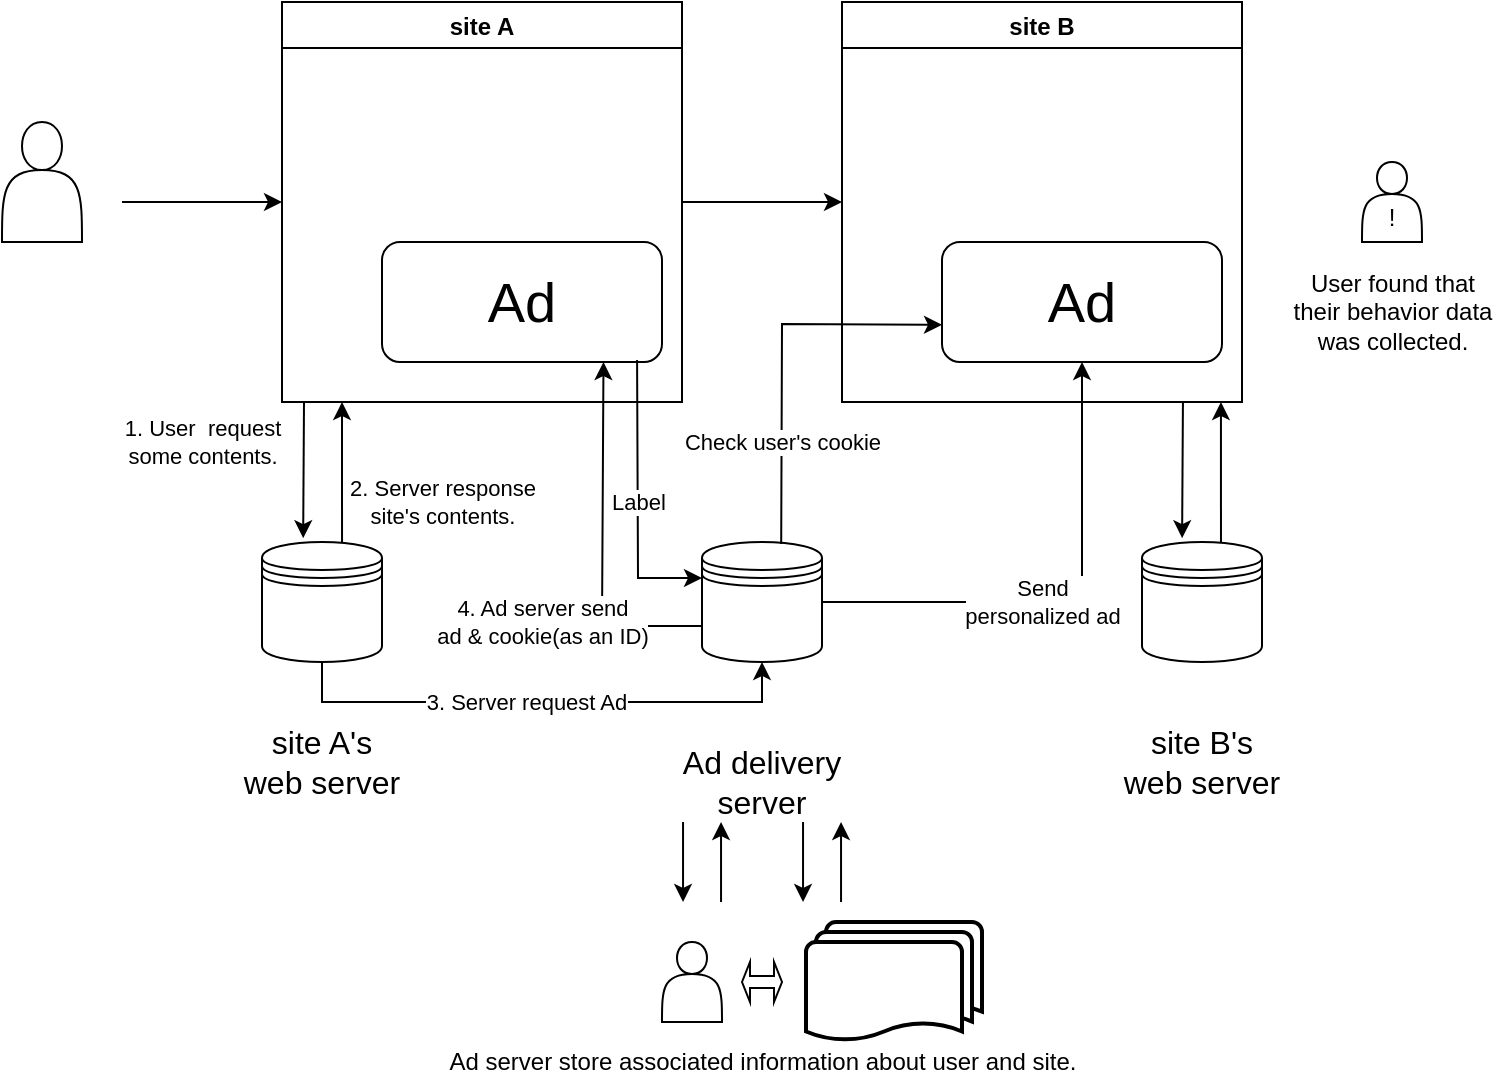 <mxfile version="13.8.3" type="github"><diagram id="hCRs_Kuwa3LnUIF8PwIR" name="Page-1"><mxGraphModel dx="710" dy="649" grid="1" gridSize="10" guides="1" tooltips="1" connect="1" arrows="1" fold="1" page="1" pageScale="1" pageWidth="850" pageHeight="1100" math="0" shadow="0"><root><mxCell id="0"/><mxCell id="1" parent="0"/><mxCell id="C_knvKXF_vSi7p0qXvIm-1" value="" style="shape=actor;whiteSpace=wrap;html=1;" vertex="1" parent="1"><mxGeometry x="20" y="120" width="40" height="60" as="geometry"/></mxCell><mxCell id="C_knvKXF_vSi7p0qXvIm-4" value="site A" style="swimlane;" vertex="1" parent="1"><mxGeometry x="160" y="60" width="200" height="200" as="geometry"/></mxCell><mxCell id="C_knvKXF_vSi7p0qXvIm-6" value="&lt;font style=&quot;font-size: 28px&quot;&gt;Ad&lt;/font&gt;" style="rounded=1;whiteSpace=wrap;html=1;" vertex="1" parent="C_knvKXF_vSi7p0qXvIm-4"><mxGeometry x="50" y="120" width="140" height="60" as="geometry"/></mxCell><mxCell id="C_knvKXF_vSi7p0qXvIm-5" value="site B" style="swimlane;" vertex="1" parent="1"><mxGeometry x="440" y="60" width="200" height="200" as="geometry"><mxRectangle x="440" y="60" width="70" height="23" as="alternateBounds"/></mxGeometry></mxCell><mxCell id="C_knvKXF_vSi7p0qXvIm-7" value="&lt;font style=&quot;font-size: 28px&quot;&gt;Ad&lt;/font&gt;" style="rounded=1;whiteSpace=wrap;html=1;" vertex="1" parent="C_knvKXF_vSi7p0qXvIm-5"><mxGeometry x="50" y="120" width="140" height="60" as="geometry"/></mxCell><mxCell id="C_knvKXF_vSi7p0qXvIm-32" value="" style="endArrow=classic;html=1;exitX=0.667;exitY=0;exitDx=0;exitDy=0;exitPerimeter=0;" edge="1" parent="C_knvKXF_vSi7p0qXvIm-5"><mxGeometry x="-0.429" y="-50" width="50" height="50" relative="1" as="geometry"><mxPoint x="189.49" y="270" as="sourcePoint"/><mxPoint x="189.47" y="200" as="targetPoint"/><Array as="points"/><mxPoint as="offset"/></mxGeometry></mxCell><mxCell id="C_knvKXF_vSi7p0qXvIm-33" value="" style="endArrow=classic;html=1;entryX=0.343;entryY=-0.032;entryDx=0;entryDy=0;entryPerimeter=0;" edge="1" parent="C_knvKXF_vSi7p0qXvIm-5"><mxGeometry width="50" height="50" relative="1" as="geometry"><mxPoint x="170.47" y="200" as="sourcePoint"/><mxPoint x="170.05" y="268.08" as="targetPoint"/></mxGeometry></mxCell><mxCell id="C_knvKXF_vSi7p0qXvIm-8" value="" style="strokeWidth=2;html=1;shape=mxgraph.flowchart.multi-document;whiteSpace=wrap;" vertex="1" parent="1"><mxGeometry x="422" y="520" width="88" height="60" as="geometry"/></mxCell><mxCell id="C_knvKXF_vSi7p0qXvIm-27" style="edgeStyle=orthogonalEdgeStyle;rounded=0;orthogonalLoop=1;jettySize=auto;html=1;entryX=0.5;entryY=1;entryDx=0;entryDy=0;" edge="1" parent="1" source="C_knvKXF_vSi7p0qXvIm-9" target="C_knvKXF_vSi7p0qXvIm-10"><mxGeometry relative="1" as="geometry"><Array as="points"><mxPoint x="180" y="410"/><mxPoint x="400" y="410"/></Array></mxGeometry></mxCell><mxCell id="C_knvKXF_vSi7p0qXvIm-28" value="3. Server request Ad" style="edgeLabel;html=1;align=center;verticalAlign=middle;resizable=0;points=[];" vertex="1" connectable="0" parent="C_knvKXF_vSi7p0qXvIm-27"><mxGeometry x="-0.063" relative="1" as="geometry"><mxPoint as="offset"/></mxGeometry></mxCell><mxCell id="C_knvKXF_vSi7p0qXvIm-9" value="" style="shape=datastore;whiteSpace=wrap;html=1;" vertex="1" parent="1"><mxGeometry x="150" y="330" width="60" height="60" as="geometry"/></mxCell><mxCell id="C_knvKXF_vSi7p0qXvIm-44" value="" style="edgeStyle=orthogonalEdgeStyle;rounded=0;orthogonalLoop=1;jettySize=auto;html=1;entryX=0.5;entryY=1;entryDx=0;entryDy=0;" edge="1" parent="1" source="C_knvKXF_vSi7p0qXvIm-10" target="C_knvKXF_vSi7p0qXvIm-7"><mxGeometry relative="1" as="geometry"><mxPoint x="500" y="242" as="targetPoint"/><Array as="points"><mxPoint x="560" y="360"/></Array></mxGeometry></mxCell><mxCell id="C_knvKXF_vSi7p0qXvIm-45" value="Send&lt;br&gt;personalized ad" style="edgeLabel;html=1;align=center;verticalAlign=middle;resizable=0;points=[];" vertex="1" connectable="0" parent="C_knvKXF_vSi7p0qXvIm-44"><mxGeometry x="-0.655" y="1" relative="1" as="geometry"><mxPoint x="67.14" y="0.97" as="offset"/></mxGeometry></mxCell><mxCell id="C_knvKXF_vSi7p0qXvIm-10" value="" style="shape=datastore;whiteSpace=wrap;html=1;" vertex="1" parent="1"><mxGeometry x="370" y="330" width="60" height="60" as="geometry"/></mxCell><mxCell id="C_knvKXF_vSi7p0qXvIm-11" value="" style="shape=datastore;whiteSpace=wrap;html=1;" vertex="1" parent="1"><mxGeometry x="590" y="330" width="60" height="60" as="geometry"/></mxCell><mxCell id="C_knvKXF_vSi7p0qXvIm-12" value="&lt;font style=&quot;font-size: 16px&quot;&gt;site A's&lt;br&gt;web server&lt;/font&gt;" style="text;html=1;strokeColor=none;fillColor=none;align=center;verticalAlign=middle;whiteSpace=wrap;rounded=0;" vertex="1" parent="1"><mxGeometry x="120" y="420" width="120" height="40" as="geometry"/></mxCell><mxCell id="C_knvKXF_vSi7p0qXvIm-13" value="&lt;span style=&quot;font-size: 16px&quot;&gt;Ad delivery server&lt;/span&gt;" style="text;html=1;strokeColor=none;fillColor=none;align=center;verticalAlign=middle;whiteSpace=wrap;rounded=0;" vertex="1" parent="1"><mxGeometry x="340" y="430" width="120" height="40" as="geometry"/></mxCell><mxCell id="C_knvKXF_vSi7p0qXvIm-14" value="&lt;font style=&quot;font-size: 16px&quot;&gt;site B's&lt;br&gt;web server&lt;/font&gt;" style="text;html=1;strokeColor=none;fillColor=none;align=center;verticalAlign=middle;whiteSpace=wrap;rounded=0;" vertex="1" parent="1"><mxGeometry x="560" y="420" width="120" height="40" as="geometry"/></mxCell><mxCell id="C_knvKXF_vSi7p0qXvIm-16" value="2. Server response&lt;br&gt;site's contents." style="endArrow=classic;html=1;exitX=0.667;exitY=0;exitDx=0;exitDy=0;exitPerimeter=0;" edge="1" parent="1" source="C_knvKXF_vSi7p0qXvIm-9"><mxGeometry x="-0.429" y="-50" width="50" height="50" relative="1" as="geometry"><mxPoint x="260" y="270" as="sourcePoint"/><mxPoint x="190" y="260" as="targetPoint"/><Array as="points"/><mxPoint as="offset"/></mxGeometry></mxCell><mxCell id="C_knvKXF_vSi7p0qXvIm-17" value="" style="endArrow=classic;html=1;entryX=0.343;entryY=-0.032;entryDx=0;entryDy=0;entryPerimeter=0;" edge="1" parent="1" target="C_knvKXF_vSi7p0qXvIm-9"><mxGeometry width="50" height="50" relative="1" as="geometry"><mxPoint x="171" y="260" as="sourcePoint"/><mxPoint x="320" y="340" as="targetPoint"/></mxGeometry></mxCell><mxCell id="C_knvKXF_vSi7p0qXvIm-24" value="1. User&amp;nbsp; request&lt;br&gt;some contents." style="edgeLabel;html=1;align=center;verticalAlign=middle;resizable=0;points=[];" vertex="1" connectable="0" parent="C_knvKXF_vSi7p0qXvIm-17"><mxGeometry x="-0.035" relative="1" as="geometry"><mxPoint x="-50.8" y="-12.86" as="offset"/></mxGeometry></mxCell><mxCell id="C_knvKXF_vSi7p0qXvIm-18" value="" style="endArrow=classic;html=1;exitX=0;exitY=0.7;exitDx=0;exitDy=0;entryX=0.791;entryY=1;entryDx=0;entryDy=0;entryPerimeter=0;rounded=0;" edge="1" parent="1" source="C_knvKXF_vSi7p0qXvIm-10" target="C_knvKXF_vSi7p0qXvIm-6"><mxGeometry relative="1" as="geometry"><mxPoint x="360" y="390" as="sourcePoint"/><mxPoint x="460" y="390" as="targetPoint"/><Array as="points"><mxPoint x="320" y="372"/></Array></mxGeometry></mxCell><mxCell id="C_knvKXF_vSi7p0qXvIm-19" value="4. Ad server send&lt;br&gt;ad &amp;amp; cookie(as an ID)" style="edgeLabel;resizable=0;html=1;align=center;verticalAlign=middle;" connectable="0" vertex="1" parent="C_knvKXF_vSi7p0qXvIm-18"><mxGeometry relative="1" as="geometry"><mxPoint x="-30.23" y="38.95" as="offset"/></mxGeometry></mxCell><mxCell id="C_knvKXF_vSi7p0qXvIm-20" value="" style="endArrow=classic;html=1;exitX=0.911;exitY=0.984;exitDx=0;exitDy=0;exitPerimeter=0;entryX=0;entryY=0.3;entryDx=0;entryDy=0;jumpSize=0;rounded=0;" edge="1" parent="1" source="C_knvKXF_vSi7p0qXvIm-6" target="C_knvKXF_vSi7p0qXvIm-10"><mxGeometry relative="1" as="geometry"><mxPoint x="360" y="390" as="sourcePoint"/><mxPoint x="460" y="390" as="targetPoint"/><Array as="points"><mxPoint x="338" y="348"/></Array></mxGeometry></mxCell><mxCell id="C_knvKXF_vSi7p0qXvIm-21" value="Label" style="edgeLabel;resizable=0;html=1;align=center;verticalAlign=middle;" connectable="0" vertex="1" parent="C_knvKXF_vSi7p0qXvIm-20"><mxGeometry relative="1" as="geometry"/></mxCell><mxCell id="C_knvKXF_vSi7p0qXvIm-22" value="" style="endArrow=classic;html=1;entryX=0;entryY=0.69;entryDx=0;entryDy=0;exitX=0.66;exitY=0.016;exitDx=0;exitDy=0;exitPerimeter=0;entryPerimeter=0;rounded=0;" edge="1" parent="1" source="C_knvKXF_vSi7p0qXvIm-10" target="C_knvKXF_vSi7p0qXvIm-7"><mxGeometry relative="1" as="geometry"><mxPoint x="360" y="390" as="sourcePoint"/><mxPoint x="460" y="390" as="targetPoint"/><Array as="points"><mxPoint x="410" y="221"/></Array></mxGeometry></mxCell><mxCell id="C_knvKXF_vSi7p0qXvIm-23" value="Check user's cookie" style="edgeLabel;resizable=0;html=1;align=center;verticalAlign=middle;" connectable="0" vertex="1" parent="C_knvKXF_vSi7p0qXvIm-22"><mxGeometry relative="1" as="geometry"><mxPoint x="0.05" y="43.9" as="offset"/></mxGeometry></mxCell><mxCell id="C_knvKXF_vSi7p0qXvIm-30" value="" style="endArrow=classic;html=1;entryX=0;entryY=0.5;entryDx=0;entryDy=0;" edge="1" parent="1" target="C_knvKXF_vSi7p0qXvIm-4"><mxGeometry width="50" height="50" relative="1" as="geometry"><mxPoint x="80" y="160" as="sourcePoint"/><mxPoint x="690" y="530" as="targetPoint"/><Array as="points"><mxPoint x="120" y="160"/></Array></mxGeometry></mxCell><mxCell id="C_knvKXF_vSi7p0qXvIm-31" value="" style="endArrow=classic;html=1;entryX=0;entryY=0.5;entryDx=0;entryDy=0;exitX=1;exitY=0.5;exitDx=0;exitDy=0;" edge="1" parent="1" source="C_knvKXF_vSi7p0qXvIm-4" target="C_knvKXF_vSi7p0qXvIm-5"><mxGeometry width="50" height="50" relative="1" as="geometry"><mxPoint x="90.0" y="170.0" as="sourcePoint"/><mxPoint x="170.0" y="170.0" as="targetPoint"/><Array as="points"/></mxGeometry></mxCell><mxCell id="C_knvKXF_vSi7p0qXvIm-35" value="Ad server store associated information about user and site." style="text;html=1;align=center;verticalAlign=middle;resizable=0;points=[];autosize=1;" vertex="1" parent="1"><mxGeometry x="235" y="580" width="330" height="20" as="geometry"/></mxCell><mxCell id="C_knvKXF_vSi7p0qXvIm-36" value="" style="shape=actor;whiteSpace=wrap;html=1;" vertex="1" parent="1"><mxGeometry x="350" y="530" width="30" height="40" as="geometry"/></mxCell><mxCell id="C_knvKXF_vSi7p0qXvIm-38" value="" style="shape=doubleArrow;whiteSpace=wrap;html=1;" vertex="1" parent="1"><mxGeometry x="390" y="540" width="20" height="20" as="geometry"/></mxCell><mxCell id="C_knvKXF_vSi7p0qXvIm-39" value="" style="endArrow=classic;html=1;" edge="1" parent="1"><mxGeometry x="-0.429" y="-50" width="50" height="50" relative="1" as="geometry"><mxPoint x="379.52" y="510" as="sourcePoint"/><mxPoint x="379.52" y="470" as="targetPoint"/><Array as="points"/><mxPoint as="offset"/></mxGeometry></mxCell><mxCell id="C_knvKXF_vSi7p0qXvIm-40" value="" style="endArrow=classic;html=1;" edge="1" parent="1"><mxGeometry width="50" height="50" relative="1" as="geometry"><mxPoint x="360.52" y="470" as="sourcePoint"/><mxPoint x="360.52" y="510" as="targetPoint"/></mxGeometry></mxCell><mxCell id="C_knvKXF_vSi7p0qXvIm-42" value="" style="endArrow=classic;html=1;" edge="1" parent="1"><mxGeometry x="-0.429" y="-50" width="50" height="50" relative="1" as="geometry"><mxPoint x="439.52" y="510" as="sourcePoint"/><mxPoint x="439.52" y="470" as="targetPoint"/><Array as="points"/><mxPoint as="offset"/></mxGeometry></mxCell><mxCell id="C_knvKXF_vSi7p0qXvIm-43" value="" style="endArrow=classic;html=1;" edge="1" parent="1"><mxGeometry width="50" height="50" relative="1" as="geometry"><mxPoint x="420.52" y="470" as="sourcePoint"/><mxPoint x="420.52" y="510" as="targetPoint"/></mxGeometry></mxCell><mxCell id="C_knvKXF_vSi7p0qXvIm-47" value="&lt;br&gt;!" style="shape=actor;whiteSpace=wrap;html=1;" vertex="1" parent="1"><mxGeometry x="700" y="140" width="30" height="40" as="geometry"/></mxCell><mxCell id="C_knvKXF_vSi7p0qXvIm-48" value="User found that&lt;br&gt;their behavior data&lt;br&gt;was collected." style="text;html=1;align=center;verticalAlign=middle;resizable=0;points=[];autosize=1;" vertex="1" parent="1"><mxGeometry x="660" y="190" width="110" height="50" as="geometry"/></mxCell></root></mxGraphModel></diagram></mxfile>